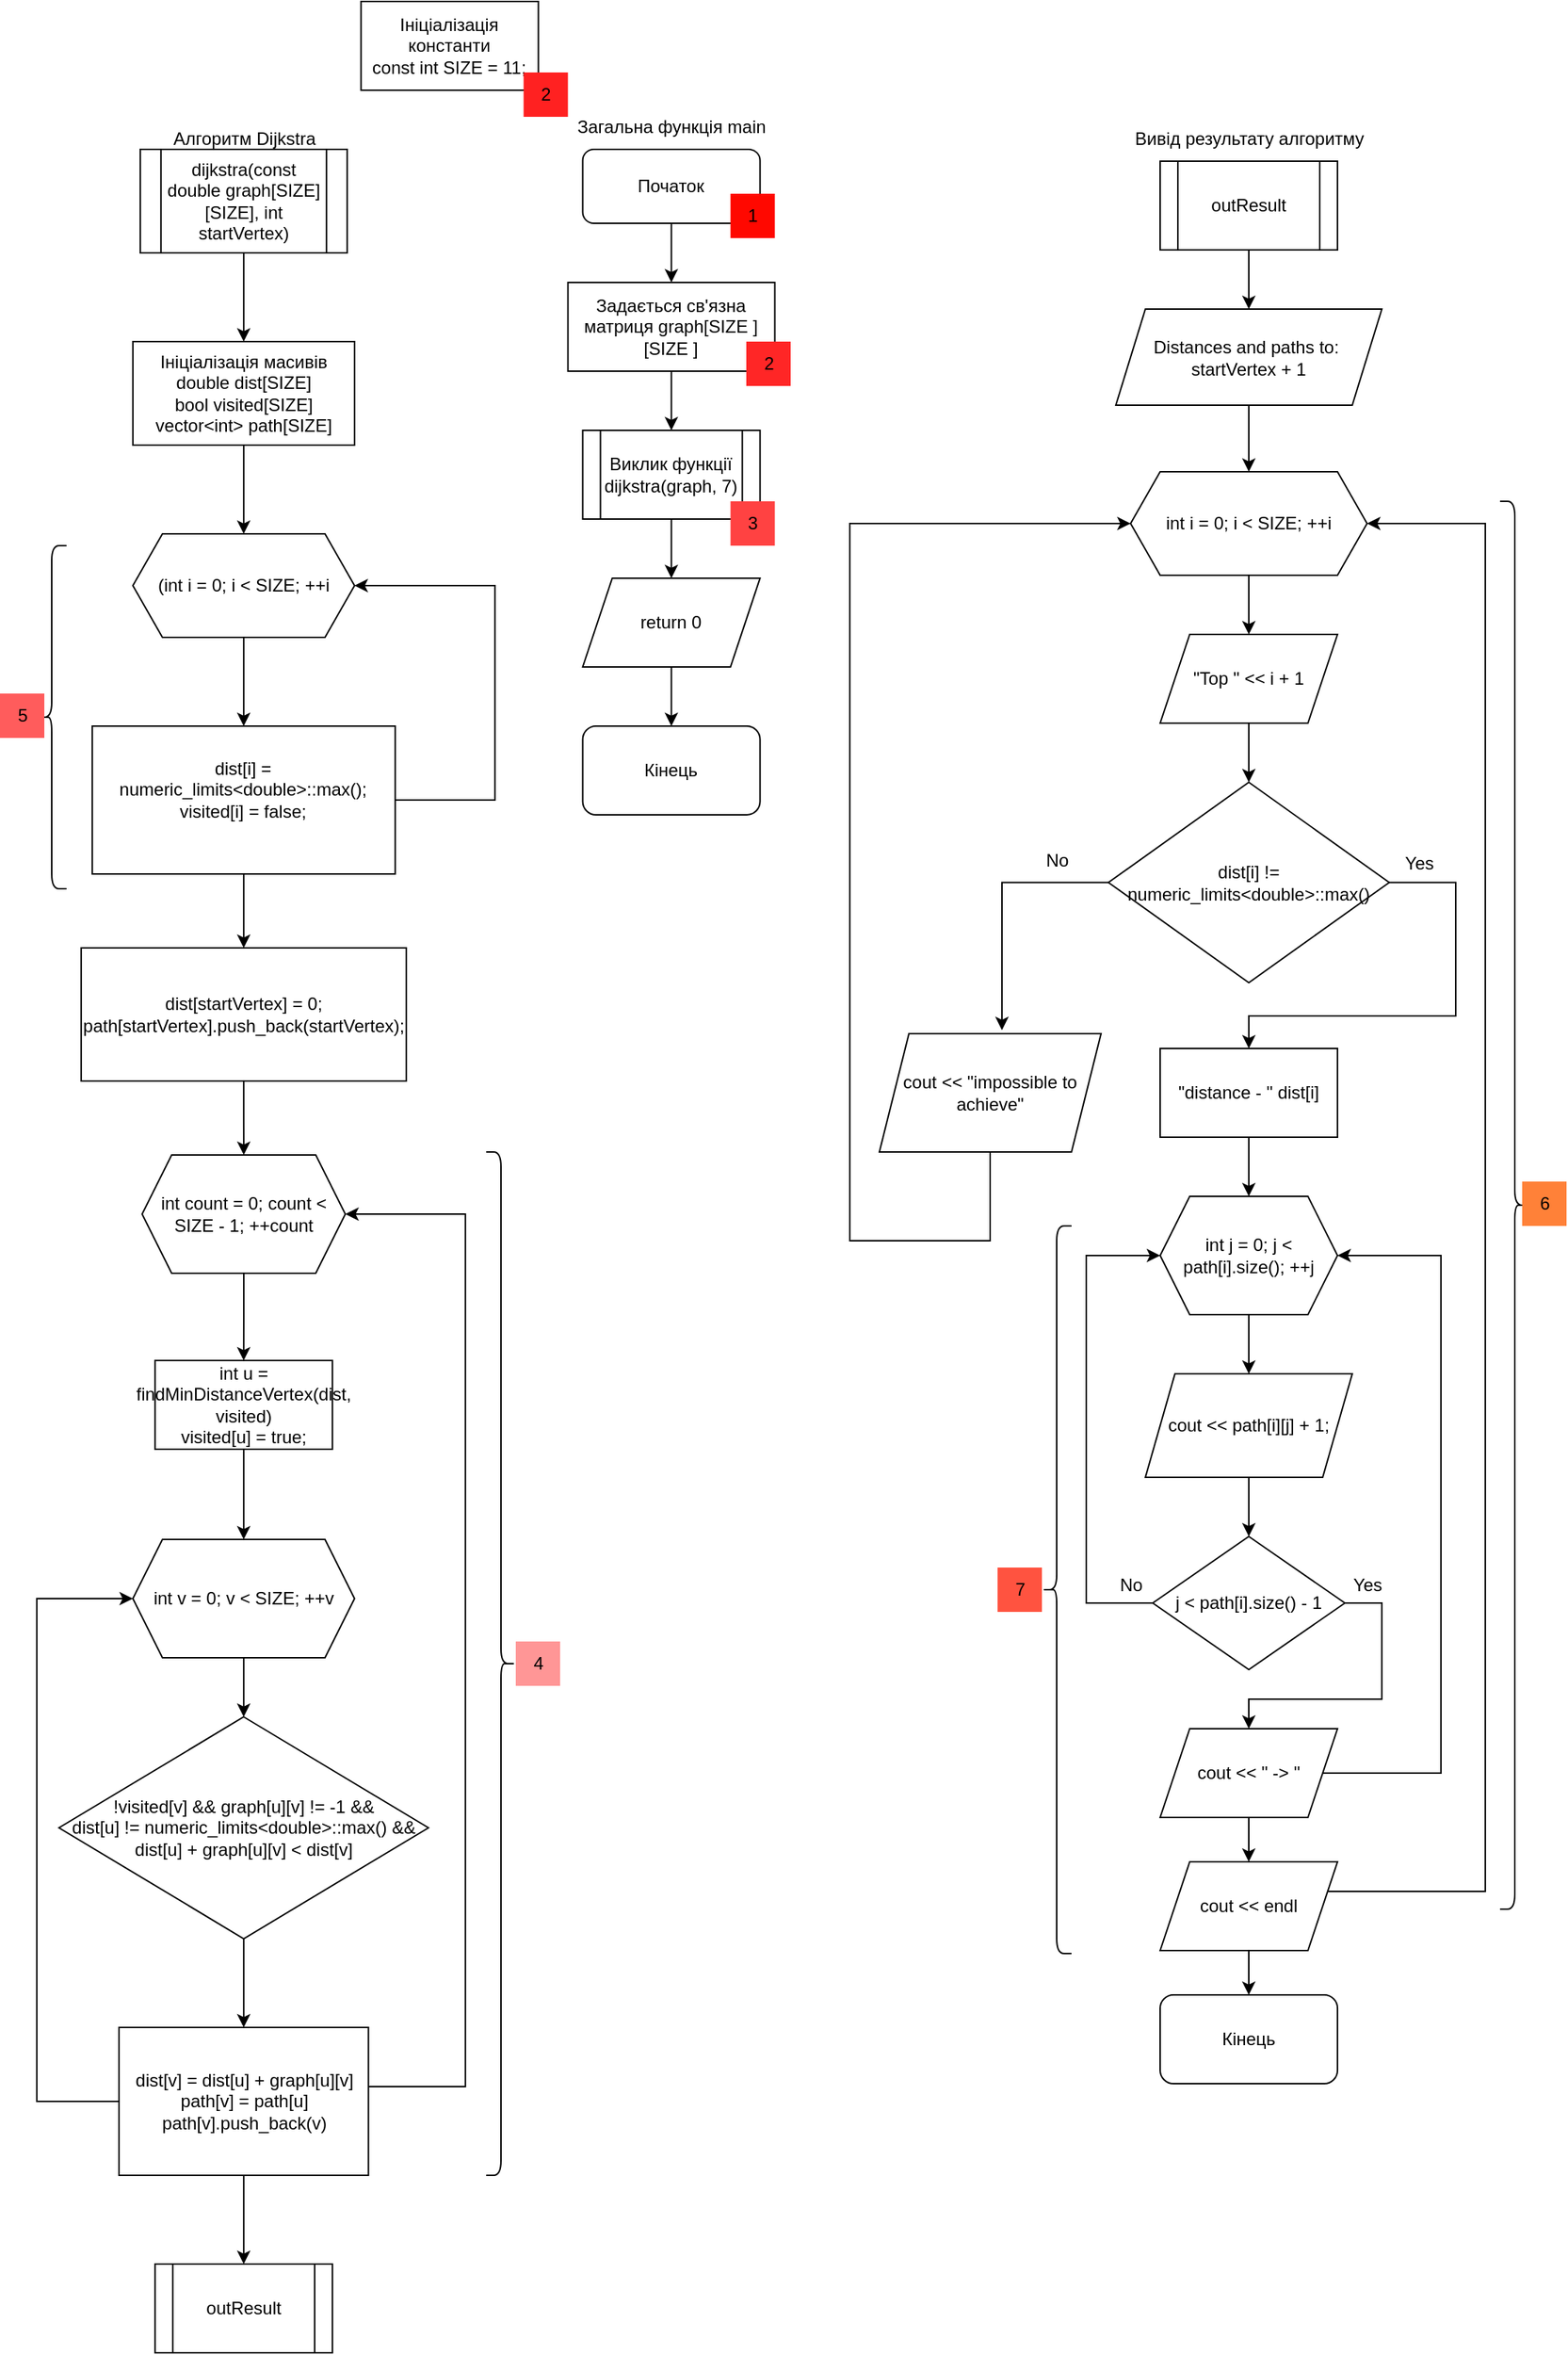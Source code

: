 <mxfile version="23.1.5" type="device">
  <diagram id="C5RBs43oDa-KdzZeNtuy" name="Page-1">
    <mxGraphModel dx="4783" dy="2411" grid="1" gridSize="10" guides="1" tooltips="1" connect="1" arrows="1" fold="1" page="1" pageScale="1" pageWidth="827" pageHeight="1169" math="0" shadow="0">
      <root>
        <mxCell id="WIyWlLk6GJQsqaUBKTNV-0" />
        <mxCell id="WIyWlLk6GJQsqaUBKTNV-1" parent="WIyWlLk6GJQsqaUBKTNV-0" />
        <mxCell id="wu1FBCgJq7AIk1CME86w-3" value="" style="edgeStyle=orthogonalEdgeStyle;rounded=0;orthogonalLoop=1;jettySize=auto;html=1;" parent="WIyWlLk6GJQsqaUBKTNV-1" source="wu1FBCgJq7AIk1CME86w-1" target="wu1FBCgJq7AIk1CME86w-2" edge="1">
          <mxGeometry relative="1" as="geometry" />
        </mxCell>
        <mxCell id="wu1FBCgJq7AIk1CME86w-1" value="Початок" style="rounded=1;whiteSpace=wrap;html=1;" parent="WIyWlLk6GJQsqaUBKTNV-1" vertex="1">
          <mxGeometry x="469.29" y="110" width="120" height="50" as="geometry" />
        </mxCell>
        <mxCell id="wu1FBCgJq7AIk1CME86w-5" value="" style="edgeStyle=orthogonalEdgeStyle;rounded=0;orthogonalLoop=1;jettySize=auto;html=1;" parent="WIyWlLk6GJQsqaUBKTNV-1" source="wu1FBCgJq7AIk1CME86w-2" target="wu1FBCgJq7AIk1CME86w-4" edge="1">
          <mxGeometry relative="1" as="geometry" />
        </mxCell>
        <mxCell id="wu1FBCgJq7AIk1CME86w-2" value="Задається св&#39;язна матриця graph[SIZE&amp;nbsp;][SIZE&amp;nbsp;]" style="rounded=0;whiteSpace=wrap;html=1;" parent="WIyWlLk6GJQsqaUBKTNV-1" vertex="1">
          <mxGeometry x="459.29" y="200" width="140" height="60" as="geometry" />
        </mxCell>
        <mxCell id="wu1FBCgJq7AIk1CME86w-7" value="" style="edgeStyle=orthogonalEdgeStyle;rounded=0;orthogonalLoop=1;jettySize=auto;html=1;" parent="WIyWlLk6GJQsqaUBKTNV-1" source="wu1FBCgJq7AIk1CME86w-4" target="wu1FBCgJq7AIk1CME86w-6" edge="1">
          <mxGeometry relative="1" as="geometry" />
        </mxCell>
        <mxCell id="wu1FBCgJq7AIk1CME86w-4" value="Виклик функції&lt;br&gt;dijkstra(graph, 7)" style="shape=process;whiteSpace=wrap;html=1;backgroundOutline=1;" parent="WIyWlLk6GJQsqaUBKTNV-1" vertex="1">
          <mxGeometry x="469.29" y="300" width="120" height="60" as="geometry" />
        </mxCell>
        <mxCell id="wu1FBCgJq7AIk1CME86w-9" value="" style="edgeStyle=orthogonalEdgeStyle;rounded=0;orthogonalLoop=1;jettySize=auto;html=1;" parent="WIyWlLk6GJQsqaUBKTNV-1" source="wu1FBCgJq7AIk1CME86w-6" target="wu1FBCgJq7AIk1CME86w-8" edge="1">
          <mxGeometry relative="1" as="geometry" />
        </mxCell>
        <mxCell id="wu1FBCgJq7AIk1CME86w-6" value="return 0" style="shape=parallelogram;perimeter=parallelogramPerimeter;whiteSpace=wrap;html=1;fixedSize=1;" parent="WIyWlLk6GJQsqaUBKTNV-1" vertex="1">
          <mxGeometry x="469.29" y="400" width="120" height="60" as="geometry" />
        </mxCell>
        <mxCell id="wu1FBCgJq7AIk1CME86w-8" value="Кінець" style="rounded=1;whiteSpace=wrap;html=1;" parent="WIyWlLk6GJQsqaUBKTNV-1" vertex="1">
          <mxGeometry x="469.29" y="500" width="120" height="60" as="geometry" />
        </mxCell>
        <mxCell id="wu1FBCgJq7AIk1CME86w-13" value="" style="edgeStyle=orthogonalEdgeStyle;rounded=0;orthogonalLoop=1;jettySize=auto;html=1;" parent="WIyWlLk6GJQsqaUBKTNV-1" source="wu1FBCgJq7AIk1CME86w-10" target="wu1FBCgJq7AIk1CME86w-12" edge="1">
          <mxGeometry relative="1" as="geometry" />
        </mxCell>
        <mxCell id="wu1FBCgJq7AIk1CME86w-10" value="dijkstra(const double graph[SIZE][SIZE], int startVertex)" style="shape=process;whiteSpace=wrap;html=1;backgroundOutline=1;" parent="WIyWlLk6GJQsqaUBKTNV-1" vertex="1">
          <mxGeometry x="169.91" y="110" width="140" height="70" as="geometry" />
        </mxCell>
        <mxCell id="wu1FBCgJq7AIk1CME86w-11" value="Алгоритм Dijkstra" style="text;html=1;align=center;verticalAlign=middle;resizable=0;points=[];autosize=1;strokeColor=none;fillColor=none;" parent="WIyWlLk6GJQsqaUBKTNV-1" vertex="1">
          <mxGeometry x="179.91" y="88" width="120" height="30" as="geometry" />
        </mxCell>
        <mxCell id="wu1FBCgJq7AIk1CME86w-16" value="" style="edgeStyle=orthogonalEdgeStyle;rounded=0;orthogonalLoop=1;jettySize=auto;html=1;" parent="WIyWlLk6GJQsqaUBKTNV-1" source="wu1FBCgJq7AIk1CME86w-12" target="wu1FBCgJq7AIk1CME86w-15" edge="1">
          <mxGeometry relative="1" as="geometry" />
        </mxCell>
        <mxCell id="wu1FBCgJq7AIk1CME86w-12" value="Ініціалізація масивів&lt;br&gt;double dist[SIZE]&lt;br&gt;bool visited[SIZE]&lt;br&gt;vector&amp;lt;int&amp;gt; path[SIZE]" style="rounded=0;whiteSpace=wrap;html=1;" parent="WIyWlLk6GJQsqaUBKTNV-1" vertex="1">
          <mxGeometry x="164.91" y="240" width="150" height="70" as="geometry" />
        </mxCell>
        <mxCell id="wu1FBCgJq7AIk1CME86w-14" value="Ініціалізація константи&lt;br&gt;const int SIZE = 11;" style="whiteSpace=wrap;html=1;" parent="WIyWlLk6GJQsqaUBKTNV-1" vertex="1">
          <mxGeometry x="319.29" y="10" width="120" height="60" as="geometry" />
        </mxCell>
        <mxCell id="wu1FBCgJq7AIk1CME86w-19" value="" style="edgeStyle=orthogonalEdgeStyle;rounded=0;orthogonalLoop=1;jettySize=auto;html=1;" parent="WIyWlLk6GJQsqaUBKTNV-1" source="wu1FBCgJq7AIk1CME86w-15" target="wu1FBCgJq7AIk1CME86w-18" edge="1">
          <mxGeometry relative="1" as="geometry" />
        </mxCell>
        <mxCell id="wu1FBCgJq7AIk1CME86w-15" value="(int i = 0; i &amp;lt; SIZE; ++i" style="shape=hexagon;perimeter=hexagonPerimeter2;whiteSpace=wrap;html=1;fixedSize=1;" parent="WIyWlLk6GJQsqaUBKTNV-1" vertex="1">
          <mxGeometry x="164.91" y="370" width="150" height="70" as="geometry" />
        </mxCell>
        <mxCell id="wu1FBCgJq7AIk1CME86w-41" style="edgeStyle=orthogonalEdgeStyle;rounded=0;orthogonalLoop=1;jettySize=auto;html=1;entryX=1;entryY=0.5;entryDx=0;entryDy=0;" parent="WIyWlLk6GJQsqaUBKTNV-1" source="wu1FBCgJq7AIk1CME86w-18" target="wu1FBCgJq7AIk1CME86w-15" edge="1">
          <mxGeometry relative="1" as="geometry">
            <Array as="points">
              <mxPoint x="409.91" y="550" />
              <mxPoint x="409.91" y="405" />
            </Array>
          </mxGeometry>
        </mxCell>
        <mxCell id="wu1FBCgJq7AIk1CME86w-42" value="" style="edgeStyle=orthogonalEdgeStyle;rounded=0;orthogonalLoop=1;jettySize=auto;html=1;" parent="WIyWlLk6GJQsqaUBKTNV-1" source="wu1FBCgJq7AIk1CME86w-18" target="wu1FBCgJq7AIk1CME86w-23" edge="1">
          <mxGeometry relative="1" as="geometry" />
        </mxCell>
        <mxCell id="wu1FBCgJq7AIk1CME86w-18" value="dist[i] = numeric_limits&amp;lt;double&amp;gt;::max();&lt;br&gt;visited[i] = false;&lt;br&gt;&lt;div&gt;&lt;br&gt;&lt;/div&gt;" style="rounded=0;whiteSpace=wrap;html=1;" parent="WIyWlLk6GJQsqaUBKTNV-1" vertex="1">
          <mxGeometry x="137.41" y="500" width="205" height="100" as="geometry" />
        </mxCell>
        <mxCell id="wu1FBCgJq7AIk1CME86w-43" value="" style="edgeStyle=orthogonalEdgeStyle;rounded=0;orthogonalLoop=1;jettySize=auto;html=1;" parent="WIyWlLk6GJQsqaUBKTNV-1" source="wu1FBCgJq7AIk1CME86w-23" target="wu1FBCgJq7AIk1CME86w-27" edge="1">
          <mxGeometry relative="1" as="geometry" />
        </mxCell>
        <mxCell id="wu1FBCgJq7AIk1CME86w-23" value="dist[startVertex] = 0;&lt;br&gt;path[startVertex].push_back(startVertex);" style="rounded=0;whiteSpace=wrap;html=1;" parent="WIyWlLk6GJQsqaUBKTNV-1" vertex="1">
          <mxGeometry x="129.91" y="650" width="220" height="90" as="geometry" />
        </mxCell>
        <mxCell id="wu1FBCgJq7AIk1CME86w-30" value="" style="edgeStyle=orthogonalEdgeStyle;rounded=0;orthogonalLoop=1;jettySize=auto;html=1;" parent="WIyWlLk6GJQsqaUBKTNV-1" source="wu1FBCgJq7AIk1CME86w-27" target="wu1FBCgJq7AIk1CME86w-29" edge="1">
          <mxGeometry relative="1" as="geometry" />
        </mxCell>
        <mxCell id="wu1FBCgJq7AIk1CME86w-27" value="int count = 0; count &amp;lt; SIZE - 1; ++count" style="shape=hexagon;perimeter=hexagonPerimeter2;whiteSpace=wrap;html=1;fixedSize=1;" parent="WIyWlLk6GJQsqaUBKTNV-1" vertex="1">
          <mxGeometry x="171.16" y="790" width="137.5" height="80" as="geometry" />
        </mxCell>
        <mxCell id="wu1FBCgJq7AIk1CME86w-38" value="" style="edgeStyle=orthogonalEdgeStyle;rounded=0;orthogonalLoop=1;jettySize=auto;html=1;" parent="WIyWlLk6GJQsqaUBKTNV-1" source="wu1FBCgJq7AIk1CME86w-29" target="wu1FBCgJq7AIk1CME86w-32" edge="1">
          <mxGeometry relative="1" as="geometry" />
        </mxCell>
        <mxCell id="wu1FBCgJq7AIk1CME86w-29" value="int u = findMinDistanceVertex(dist, visited)&lt;br&gt;visited[u] = true;" style="rounded=0;whiteSpace=wrap;html=1;" parent="WIyWlLk6GJQsqaUBKTNV-1" vertex="1">
          <mxGeometry x="179.91" y="929" width="120" height="60" as="geometry" />
        </mxCell>
        <mxCell id="wu1FBCgJq7AIk1CME86w-37" value="" style="edgeStyle=orthogonalEdgeStyle;rounded=0;orthogonalLoop=1;jettySize=auto;html=1;" parent="WIyWlLk6GJQsqaUBKTNV-1" source="wu1FBCgJq7AIk1CME86w-32" target="wu1FBCgJq7AIk1CME86w-35" edge="1">
          <mxGeometry relative="1" as="geometry" />
        </mxCell>
        <mxCell id="wu1FBCgJq7AIk1CME86w-32" value="int v = 0; v &amp;lt; SIZE; ++v" style="shape=hexagon;perimeter=hexagonPerimeter2;whiteSpace=wrap;html=1;fixedSize=1;" parent="WIyWlLk6GJQsqaUBKTNV-1" vertex="1">
          <mxGeometry x="164.91" y="1050" width="150" height="80" as="geometry" />
        </mxCell>
        <mxCell id="wu1FBCgJq7AIk1CME86w-48" value="" style="edgeStyle=orthogonalEdgeStyle;rounded=0;orthogonalLoop=1;jettySize=auto;html=1;" parent="WIyWlLk6GJQsqaUBKTNV-1" source="wu1FBCgJq7AIk1CME86w-35" target="wu1FBCgJq7AIk1CME86w-39" edge="1">
          <mxGeometry relative="1" as="geometry" />
        </mxCell>
        <mxCell id="wu1FBCgJq7AIk1CME86w-35" value="!visited[v] &amp;amp;&amp;amp; graph[u][v] != -1 &amp;amp;&amp;amp;&lt;br&gt;dist[u] != numeric_limits&amp;lt;double&amp;gt;::max() &amp;amp;&amp;amp; dist[u] + graph[u][v] &amp;lt; dist[v]" style="rhombus;whiteSpace=wrap;html=1;" parent="WIyWlLk6GJQsqaUBKTNV-1" vertex="1">
          <mxGeometry x="114.91" y="1170" width="250" height="150" as="geometry" />
        </mxCell>
        <mxCell id="wu1FBCgJq7AIk1CME86w-46" style="edgeStyle=orthogonalEdgeStyle;rounded=0;orthogonalLoop=1;jettySize=auto;html=1;entryX=0;entryY=0.5;entryDx=0;entryDy=0;" parent="WIyWlLk6GJQsqaUBKTNV-1" source="wu1FBCgJq7AIk1CME86w-39" target="wu1FBCgJq7AIk1CME86w-32" edge="1">
          <mxGeometry relative="1" as="geometry">
            <Array as="points">
              <mxPoint x="99.91" y="1430" />
              <mxPoint x="99.91" y="1090" />
            </Array>
          </mxGeometry>
        </mxCell>
        <mxCell id="wu1FBCgJq7AIk1CME86w-47" style="edgeStyle=orthogonalEdgeStyle;rounded=0;orthogonalLoop=1;jettySize=auto;html=1;entryX=1;entryY=0.5;entryDx=0;entryDy=0;" parent="WIyWlLk6GJQsqaUBKTNV-1" source="wu1FBCgJq7AIk1CME86w-39" target="wu1FBCgJq7AIk1CME86w-27" edge="1">
          <mxGeometry relative="1" as="geometry">
            <Array as="points">
              <mxPoint x="389.91" y="1420" />
              <mxPoint x="389.91" y="830" />
            </Array>
          </mxGeometry>
        </mxCell>
        <mxCell id="UtCY3Ya9BaeCGJ9ZSRFa-10" value="" style="edgeStyle=orthogonalEdgeStyle;rounded=0;orthogonalLoop=1;jettySize=auto;html=1;" edge="1" parent="WIyWlLk6GJQsqaUBKTNV-1" source="wu1FBCgJq7AIk1CME86w-39" target="UtCY3Ya9BaeCGJ9ZSRFa-9">
          <mxGeometry relative="1" as="geometry" />
        </mxCell>
        <mxCell id="wu1FBCgJq7AIk1CME86w-39" value="dist[v] = dist[u] + graph[u][v]&lt;br&gt;path[v] = path[u]&lt;br&gt;path[v].push_back(v)" style="rounded=0;whiteSpace=wrap;html=1;" parent="WIyWlLk6GJQsqaUBKTNV-1" vertex="1">
          <mxGeometry x="155.54" y="1380" width="168.75" height="100" as="geometry" />
        </mxCell>
        <mxCell id="wu1FBCgJq7AIk1CME86w-52" value="" style="edgeStyle=orthogonalEdgeStyle;rounded=0;orthogonalLoop=1;jettySize=auto;html=1;" parent="WIyWlLk6GJQsqaUBKTNV-1" source="wu1FBCgJq7AIk1CME86w-50" target="wu1FBCgJq7AIk1CME86w-51" edge="1">
          <mxGeometry relative="1" as="geometry" />
        </mxCell>
        <mxCell id="wu1FBCgJq7AIk1CME86w-50" value="outResult" style="shape=process;whiteSpace=wrap;html=1;backgroundOutline=1;" parent="WIyWlLk6GJQsqaUBKTNV-1" vertex="1">
          <mxGeometry x="860.03" y="118" width="120" height="60" as="geometry" />
        </mxCell>
        <mxCell id="wu1FBCgJq7AIk1CME86w-55" value="" style="edgeStyle=orthogonalEdgeStyle;rounded=0;orthogonalLoop=1;jettySize=auto;html=1;" parent="WIyWlLk6GJQsqaUBKTNV-1" source="wu1FBCgJq7AIk1CME86w-51" target="wu1FBCgJq7AIk1CME86w-54" edge="1">
          <mxGeometry relative="1" as="geometry" />
        </mxCell>
        <mxCell id="wu1FBCgJq7AIk1CME86w-51" value="Distances and paths to:&amp;nbsp;&lt;br&gt;startVertex + 1" style="shape=parallelogram;perimeter=parallelogramPerimeter;whiteSpace=wrap;html=1;fixedSize=1;" parent="WIyWlLk6GJQsqaUBKTNV-1" vertex="1">
          <mxGeometry x="830.03" y="218" width="180" height="65" as="geometry" />
        </mxCell>
        <mxCell id="wu1FBCgJq7AIk1CME86w-57" value="" style="edgeStyle=orthogonalEdgeStyle;rounded=0;orthogonalLoop=1;jettySize=auto;html=1;" parent="WIyWlLk6GJQsqaUBKTNV-1" source="wu1FBCgJq7AIk1CME86w-54" target="wu1FBCgJq7AIk1CME86w-56" edge="1">
          <mxGeometry relative="1" as="geometry" />
        </mxCell>
        <mxCell id="wu1FBCgJq7AIk1CME86w-54" value="int i = 0; i &amp;lt; SIZE; ++i" style="shape=hexagon;perimeter=hexagonPerimeter2;whiteSpace=wrap;html=1;fixedSize=1;" parent="WIyWlLk6GJQsqaUBKTNV-1" vertex="1">
          <mxGeometry x="840.03" y="328" width="160" height="70" as="geometry" />
        </mxCell>
        <mxCell id="wu1FBCgJq7AIk1CME86w-59" value="" style="edgeStyle=orthogonalEdgeStyle;rounded=0;orthogonalLoop=1;jettySize=auto;html=1;" parent="WIyWlLk6GJQsqaUBKTNV-1" source="wu1FBCgJq7AIk1CME86w-56" target="wu1FBCgJq7AIk1CME86w-58" edge="1">
          <mxGeometry relative="1" as="geometry" />
        </mxCell>
        <mxCell id="wu1FBCgJq7AIk1CME86w-56" value="&quot;Top &quot; &amp;lt;&amp;lt; i + 1" style="shape=parallelogram;perimeter=parallelogramPerimeter;whiteSpace=wrap;html=1;fixedSize=1;" parent="WIyWlLk6GJQsqaUBKTNV-1" vertex="1">
          <mxGeometry x="860.03" y="438" width="120" height="60" as="geometry" />
        </mxCell>
        <mxCell id="wu1FBCgJq7AIk1CME86w-61" value="" style="edgeStyle=orthogonalEdgeStyle;rounded=0;orthogonalLoop=1;jettySize=auto;html=1;" parent="WIyWlLk6GJQsqaUBKTNV-1" source="wu1FBCgJq7AIk1CME86w-58" target="wu1FBCgJq7AIk1CME86w-60" edge="1">
          <mxGeometry relative="1" as="geometry">
            <Array as="points">
              <mxPoint x="1060.03" y="606" />
              <mxPoint x="1060.03" y="696" />
              <mxPoint x="920.03" y="696" />
            </Array>
          </mxGeometry>
        </mxCell>
        <mxCell id="wu1FBCgJq7AIk1CME86w-58" value="dist[i] != numeric_limits&amp;lt;double&amp;gt;::max()" style="rhombus;whiteSpace=wrap;html=1;" parent="WIyWlLk6GJQsqaUBKTNV-1" vertex="1">
          <mxGeometry x="825.03" y="538" width="190" height="135.5" as="geometry" />
        </mxCell>
        <mxCell id="wu1FBCgJq7AIk1CME86w-64" value="" style="edgeStyle=orthogonalEdgeStyle;rounded=0;orthogonalLoop=1;jettySize=auto;html=1;" parent="WIyWlLk6GJQsqaUBKTNV-1" source="wu1FBCgJq7AIk1CME86w-60" target="wu1FBCgJq7AIk1CME86w-63" edge="1">
          <mxGeometry relative="1" as="geometry" />
        </mxCell>
        <mxCell id="wu1FBCgJq7AIk1CME86w-60" value="&quot;distance - &quot;&amp;nbsp;dist[i]" style="rounded=0;whiteSpace=wrap;html=1;" parent="WIyWlLk6GJQsqaUBKTNV-1" vertex="1">
          <mxGeometry x="860.03" y="718" width="120" height="60" as="geometry" />
        </mxCell>
        <mxCell id="wu1FBCgJq7AIk1CME86w-66" value="" style="edgeStyle=orthogonalEdgeStyle;rounded=0;orthogonalLoop=1;jettySize=auto;html=1;" parent="WIyWlLk6GJQsqaUBKTNV-1" source="wu1FBCgJq7AIk1CME86w-63" target="wu1FBCgJq7AIk1CME86w-65" edge="1">
          <mxGeometry relative="1" as="geometry" />
        </mxCell>
        <mxCell id="wu1FBCgJq7AIk1CME86w-63" value="int j = 0; j &amp;lt; path[i].size(); ++j" style="shape=hexagon;perimeter=hexagonPerimeter2;whiteSpace=wrap;html=1;fixedSize=1;" parent="WIyWlLk6GJQsqaUBKTNV-1" vertex="1">
          <mxGeometry x="860.03" y="818" width="120" height="80" as="geometry" />
        </mxCell>
        <mxCell id="wu1FBCgJq7AIk1CME86w-68" value="" style="edgeStyle=orthogonalEdgeStyle;rounded=0;orthogonalLoop=1;jettySize=auto;html=1;" parent="WIyWlLk6GJQsqaUBKTNV-1" source="wu1FBCgJq7AIk1CME86w-65" target="wu1FBCgJq7AIk1CME86w-67" edge="1">
          <mxGeometry relative="1" as="geometry" />
        </mxCell>
        <mxCell id="wu1FBCgJq7AIk1CME86w-65" value="cout &amp;lt;&amp;lt; path[i][j] + 1;" style="shape=parallelogram;perimeter=parallelogramPerimeter;whiteSpace=wrap;html=1;fixedSize=1;" parent="WIyWlLk6GJQsqaUBKTNV-1" vertex="1">
          <mxGeometry x="850.03" y="938" width="140" height="70" as="geometry" />
        </mxCell>
        <mxCell id="wu1FBCgJq7AIk1CME86w-78" style="edgeStyle=orthogonalEdgeStyle;rounded=0;orthogonalLoop=1;jettySize=auto;html=1;entryX=0.5;entryY=0;entryDx=0;entryDy=0;" parent="WIyWlLk6GJQsqaUBKTNV-1" source="wu1FBCgJq7AIk1CME86w-67" target="wu1FBCgJq7AIk1CME86w-70" edge="1">
          <mxGeometry relative="1" as="geometry">
            <Array as="points">
              <mxPoint x="1010.03" y="1093" />
              <mxPoint x="1010.03" y="1158" />
              <mxPoint x="920.03" y="1158" />
            </Array>
          </mxGeometry>
        </mxCell>
        <mxCell id="wu1FBCgJq7AIk1CME86w-80" style="edgeStyle=orthogonalEdgeStyle;rounded=0;orthogonalLoop=1;jettySize=auto;html=1;exitX=0;exitY=0.5;exitDx=0;exitDy=0;entryX=0;entryY=0.5;entryDx=0;entryDy=0;" parent="WIyWlLk6GJQsqaUBKTNV-1" source="wu1FBCgJq7AIk1CME86w-67" target="wu1FBCgJq7AIk1CME86w-63" edge="1">
          <mxGeometry relative="1" as="geometry">
            <Array as="points">
              <mxPoint x="810.03" y="1093" />
              <mxPoint x="810.03" y="858" />
            </Array>
          </mxGeometry>
        </mxCell>
        <mxCell id="wu1FBCgJq7AIk1CME86w-67" value="j &amp;lt; path[i].size() - 1" style="rhombus;whiteSpace=wrap;html=1;" parent="WIyWlLk6GJQsqaUBKTNV-1" vertex="1">
          <mxGeometry x="855.03" y="1048" width="130" height="90" as="geometry" />
        </mxCell>
        <mxCell id="wu1FBCgJq7AIk1CME86w-77" style="edgeStyle=orthogonalEdgeStyle;rounded=0;orthogonalLoop=1;jettySize=auto;html=1;entryX=1;entryY=0.5;entryDx=0;entryDy=0;" parent="WIyWlLk6GJQsqaUBKTNV-1" source="wu1FBCgJq7AIk1CME86w-70" target="wu1FBCgJq7AIk1CME86w-63" edge="1">
          <mxGeometry relative="1" as="geometry">
            <Array as="points">
              <mxPoint x="1050.03" y="1208" />
              <mxPoint x="1050.03" y="858" />
            </Array>
          </mxGeometry>
        </mxCell>
        <mxCell id="wu1FBCgJq7AIk1CME86w-83" value="" style="edgeStyle=orthogonalEdgeStyle;rounded=0;orthogonalLoop=1;jettySize=auto;html=1;" parent="WIyWlLk6GJQsqaUBKTNV-1" source="wu1FBCgJq7AIk1CME86w-70" target="wu1FBCgJq7AIk1CME86w-82" edge="1">
          <mxGeometry relative="1" as="geometry" />
        </mxCell>
        <mxCell id="wu1FBCgJq7AIk1CME86w-70" value="cout &amp;lt;&amp;lt; &quot; -&amp;gt; &quot;" style="shape=parallelogram;perimeter=parallelogramPerimeter;whiteSpace=wrap;html=1;fixedSize=1;" parent="WIyWlLk6GJQsqaUBKTNV-1" vertex="1">
          <mxGeometry x="860.03" y="1178" width="120" height="60" as="geometry" />
        </mxCell>
        <mxCell id="wu1FBCgJq7AIk1CME86w-84" style="edgeStyle=orthogonalEdgeStyle;rounded=0;orthogonalLoop=1;jettySize=auto;html=1;entryX=0;entryY=0.5;entryDx=0;entryDy=0;" parent="WIyWlLk6GJQsqaUBKTNV-1" source="wu1FBCgJq7AIk1CME86w-73" target="wu1FBCgJq7AIk1CME86w-54" edge="1">
          <mxGeometry relative="1" as="geometry">
            <Array as="points">
              <mxPoint x="745.03" y="848" />
              <mxPoint x="650.03" y="848" />
              <mxPoint x="650.03" y="363" />
            </Array>
          </mxGeometry>
        </mxCell>
        <mxCell id="wu1FBCgJq7AIk1CME86w-73" value="cout &amp;lt;&amp;lt; &quot;impossible to achieve&quot;" style="shape=parallelogram;perimeter=parallelogramPerimeter;whiteSpace=wrap;html=1;fixedSize=1;" parent="WIyWlLk6GJQsqaUBKTNV-1" vertex="1">
          <mxGeometry x="670.03" y="708" width="150" height="80" as="geometry" />
        </mxCell>
        <mxCell id="wu1FBCgJq7AIk1CME86w-74" style="edgeStyle=orthogonalEdgeStyle;rounded=0;orthogonalLoop=1;jettySize=auto;html=1;entryX=0.553;entryY=-0.03;entryDx=0;entryDy=0;entryPerimeter=0;" parent="WIyWlLk6GJQsqaUBKTNV-1" source="wu1FBCgJq7AIk1CME86w-58" target="wu1FBCgJq7AIk1CME86w-73" edge="1">
          <mxGeometry relative="1" as="geometry" />
        </mxCell>
        <mxCell id="wu1FBCgJq7AIk1CME86w-75" value="Yes" style="text;html=1;align=center;verticalAlign=middle;resizable=0;points=[];autosize=1;strokeColor=none;fillColor=none;" parent="WIyWlLk6GJQsqaUBKTNV-1" vertex="1">
          <mxGeometry x="1015.03" y="578" width="40" height="30" as="geometry" />
        </mxCell>
        <mxCell id="wu1FBCgJq7AIk1CME86w-76" value="No" style="text;html=1;align=center;verticalAlign=middle;resizable=0;points=[];autosize=1;strokeColor=none;fillColor=none;" parent="WIyWlLk6GJQsqaUBKTNV-1" vertex="1">
          <mxGeometry x="770.03" y="576" width="40" height="30" as="geometry" />
        </mxCell>
        <mxCell id="wu1FBCgJq7AIk1CME86w-79" value="Yes" style="text;html=1;align=center;verticalAlign=middle;resizable=0;points=[];autosize=1;strokeColor=none;fillColor=none;" parent="WIyWlLk6GJQsqaUBKTNV-1" vertex="1">
          <mxGeometry x="980.03" y="1066" width="40" height="30" as="geometry" />
        </mxCell>
        <mxCell id="wu1FBCgJq7AIk1CME86w-81" value="No" style="text;html=1;align=center;verticalAlign=middle;resizable=0;points=[];autosize=1;strokeColor=none;fillColor=none;" parent="WIyWlLk6GJQsqaUBKTNV-1" vertex="1">
          <mxGeometry x="820.03" y="1066" width="40" height="30" as="geometry" />
        </mxCell>
        <mxCell id="wu1FBCgJq7AIk1CME86w-85" style="edgeStyle=orthogonalEdgeStyle;rounded=0;orthogonalLoop=1;jettySize=auto;html=1;entryX=1;entryY=0.5;entryDx=0;entryDy=0;" parent="WIyWlLk6GJQsqaUBKTNV-1" source="wu1FBCgJq7AIk1CME86w-82" target="wu1FBCgJq7AIk1CME86w-54" edge="1">
          <mxGeometry relative="1" as="geometry">
            <Array as="points">
              <mxPoint x="1080.03" y="1288" />
              <mxPoint x="1080.03" y="363" />
            </Array>
          </mxGeometry>
        </mxCell>
        <mxCell id="wu1FBCgJq7AIk1CME86w-87" value="" style="edgeStyle=orthogonalEdgeStyle;rounded=0;orthogonalLoop=1;jettySize=auto;html=1;" parent="WIyWlLk6GJQsqaUBKTNV-1" source="wu1FBCgJq7AIk1CME86w-82" target="wu1FBCgJq7AIk1CME86w-86" edge="1">
          <mxGeometry relative="1" as="geometry" />
        </mxCell>
        <mxCell id="wu1FBCgJq7AIk1CME86w-82" value="cout &amp;lt;&amp;lt; endl" style="shape=parallelogram;perimeter=parallelogramPerimeter;whiteSpace=wrap;html=1;fixedSize=1;" parent="WIyWlLk6GJQsqaUBKTNV-1" vertex="1">
          <mxGeometry x="860.03" y="1268" width="120" height="60" as="geometry" />
        </mxCell>
        <mxCell id="wu1FBCgJq7AIk1CME86w-86" value="Кінець" style="rounded=1;whiteSpace=wrap;html=1;" parent="WIyWlLk6GJQsqaUBKTNV-1" vertex="1">
          <mxGeometry x="860.03" y="1358" width="120" height="60" as="geometry" />
        </mxCell>
        <mxCell id="wu1FBCgJq7AIk1CME86w-88" value="Вивід результату алгоритму" style="text;html=1;align=center;verticalAlign=middle;resizable=0;points=[];autosize=1;strokeColor=none;fillColor=none;" parent="WIyWlLk6GJQsqaUBKTNV-1" vertex="1">
          <mxGeometry x="830.03" y="88" width="180" height="30" as="geometry" />
        </mxCell>
        <mxCell id="wu1FBCgJq7AIk1CME86w-89" value="Загальна функція main" style="text;html=1;align=center;verticalAlign=middle;resizable=0;points=[];autosize=1;strokeColor=none;fillColor=none;" parent="WIyWlLk6GJQsqaUBKTNV-1" vertex="1">
          <mxGeometry x="454.29" y="80" width="150" height="30" as="geometry" />
        </mxCell>
        <mxCell id="UtCY3Ya9BaeCGJ9ZSRFa-0" value="1" style="text;html=1;align=center;verticalAlign=middle;resizable=0;points=[];autosize=1;strokeColor=none;fillColor=#FF0800;" vertex="1" parent="WIyWlLk6GJQsqaUBKTNV-1">
          <mxGeometry x="569.29" y="140" width="30" height="30" as="geometry" />
        </mxCell>
        <mxCell id="UtCY3Ya9BaeCGJ9ZSRFa-1" value="2" style="text;html=1;align=center;verticalAlign=middle;resizable=0;points=[];autosize=1;strokeColor=none;fillColor=#FF2626;" vertex="1" parent="WIyWlLk6GJQsqaUBKTNV-1">
          <mxGeometry x="580" y="240" width="30" height="30" as="geometry" />
        </mxCell>
        <mxCell id="UtCY3Ya9BaeCGJ9ZSRFa-2" value="2" style="text;html=1;align=center;verticalAlign=middle;resizable=0;points=[];autosize=1;strokeColor=none;fillColor=#FF2121;" vertex="1" parent="WIyWlLk6GJQsqaUBKTNV-1">
          <mxGeometry x="429.29" y="58" width="30" height="30" as="geometry" />
        </mxCell>
        <mxCell id="UtCY3Ya9BaeCGJ9ZSRFa-3" value="3" style="text;html=1;align=center;verticalAlign=middle;resizable=0;points=[];autosize=1;strokeColor=none;fillColor=#FF4242;" vertex="1" parent="WIyWlLk6GJQsqaUBKTNV-1">
          <mxGeometry x="569.29" y="348" width="30" height="30" as="geometry" />
        </mxCell>
        <mxCell id="UtCY3Ya9BaeCGJ9ZSRFa-4" value="" style="shape=curlyBracket;whiteSpace=wrap;html=1;rounded=1;flipH=1;labelPosition=right;verticalLabelPosition=middle;align=left;verticalAlign=middle;" vertex="1" parent="WIyWlLk6GJQsqaUBKTNV-1">
          <mxGeometry x="404" y="788" width="20" height="692" as="geometry" />
        </mxCell>
        <mxCell id="UtCY3Ya9BaeCGJ9ZSRFa-6" value="4" style="text;html=1;align=center;verticalAlign=middle;resizable=0;points=[];autosize=1;strokeColor=none;fillColor=#FF9696;" vertex="1" parent="WIyWlLk6GJQsqaUBKTNV-1">
          <mxGeometry x="424" y="1119" width="30" height="30" as="geometry" />
        </mxCell>
        <mxCell id="UtCY3Ya9BaeCGJ9ZSRFa-7" value="" style="shape=curlyBracket;whiteSpace=wrap;html=1;rounded=1;labelPosition=left;verticalLabelPosition=middle;align=right;verticalAlign=middle;" vertex="1" parent="WIyWlLk6GJQsqaUBKTNV-1">
          <mxGeometry x="100" y="378" width="20" height="232" as="geometry" />
        </mxCell>
        <mxCell id="UtCY3Ya9BaeCGJ9ZSRFa-8" value="5" style="text;html=1;align=center;verticalAlign=middle;resizable=0;points=[];autosize=1;strokeColor=none;fillColor=#FF5C5C;" vertex="1" parent="WIyWlLk6GJQsqaUBKTNV-1">
          <mxGeometry x="75" y="478" width="30" height="30" as="geometry" />
        </mxCell>
        <mxCell id="UtCY3Ya9BaeCGJ9ZSRFa-9" value="outResult" style="shape=process;whiteSpace=wrap;html=1;backgroundOutline=1;" vertex="1" parent="WIyWlLk6GJQsqaUBKTNV-1">
          <mxGeometry x="179.91" y="1540" width="120" height="60" as="geometry" />
        </mxCell>
        <mxCell id="UtCY3Ya9BaeCGJ9ZSRFa-16" value="" style="shape=curlyBracket;whiteSpace=wrap;html=1;rounded=1;flipH=1;labelPosition=right;verticalLabelPosition=middle;align=left;verticalAlign=middle;" vertex="1" parent="WIyWlLk6GJQsqaUBKTNV-1">
          <mxGeometry x="1090" y="348" width="20" height="952" as="geometry" />
        </mxCell>
        <mxCell id="UtCY3Ya9BaeCGJ9ZSRFa-17" value="6" style="text;html=1;align=center;verticalAlign=middle;resizable=0;points=[];autosize=1;strokeColor=none;fillColor=#FF8138;" vertex="1" parent="WIyWlLk6GJQsqaUBKTNV-1">
          <mxGeometry x="1105" y="808" width="30" height="30" as="geometry" />
        </mxCell>
        <mxCell id="UtCY3Ya9BaeCGJ9ZSRFa-18" value="" style="shape=curlyBracket;whiteSpace=wrap;html=1;rounded=1;labelPosition=left;verticalLabelPosition=middle;align=right;verticalAlign=middle;" vertex="1" parent="WIyWlLk6GJQsqaUBKTNV-1">
          <mxGeometry x="780.03" y="838" width="20" height="492" as="geometry" />
        </mxCell>
        <mxCell id="UtCY3Ya9BaeCGJ9ZSRFa-19" value="7" style="text;html=1;align=center;verticalAlign=middle;resizable=0;points=[];autosize=1;strokeColor=none;fillColor=#FF5340;" vertex="1" parent="WIyWlLk6GJQsqaUBKTNV-1">
          <mxGeometry x="750.03" y="1069" width="30" height="30" as="geometry" />
        </mxCell>
      </root>
    </mxGraphModel>
  </diagram>
</mxfile>
